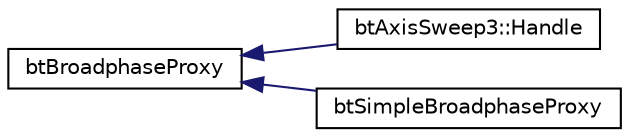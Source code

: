 digraph G
{
  edge [fontname="Helvetica",fontsize="10",labelfontname="Helvetica",labelfontsize="10"];
  node [fontname="Helvetica",fontsize="10",shape=record];
  rankdir="LR";
  Node1 [label="btBroadphaseProxy",height=0.2,width=0.4,color="black", fillcolor="white", style="filled",URL="$structbtBroadphaseProxy.html",tooltip="btBroadphaseProxy"];
  Node1 -> Node2 [dir="back",color="midnightblue",fontsize="10",style="solid",fontname="Helvetica"];
  Node2 [label="btAxisSweep3::Handle",height=0.2,width=0.4,color="black", fillcolor="white", style="filled",URL="$classbtAxisSweep3_1_1Handle.html"];
  Node1 -> Node3 [dir="back",color="midnightblue",fontsize="10",style="solid",fontname="Helvetica"];
  Node3 [label="btSimpleBroadphaseProxy",height=0.2,width=0.4,color="black", fillcolor="white", style="filled",URL="$structbtSimpleBroadphaseProxy.html"];
}

